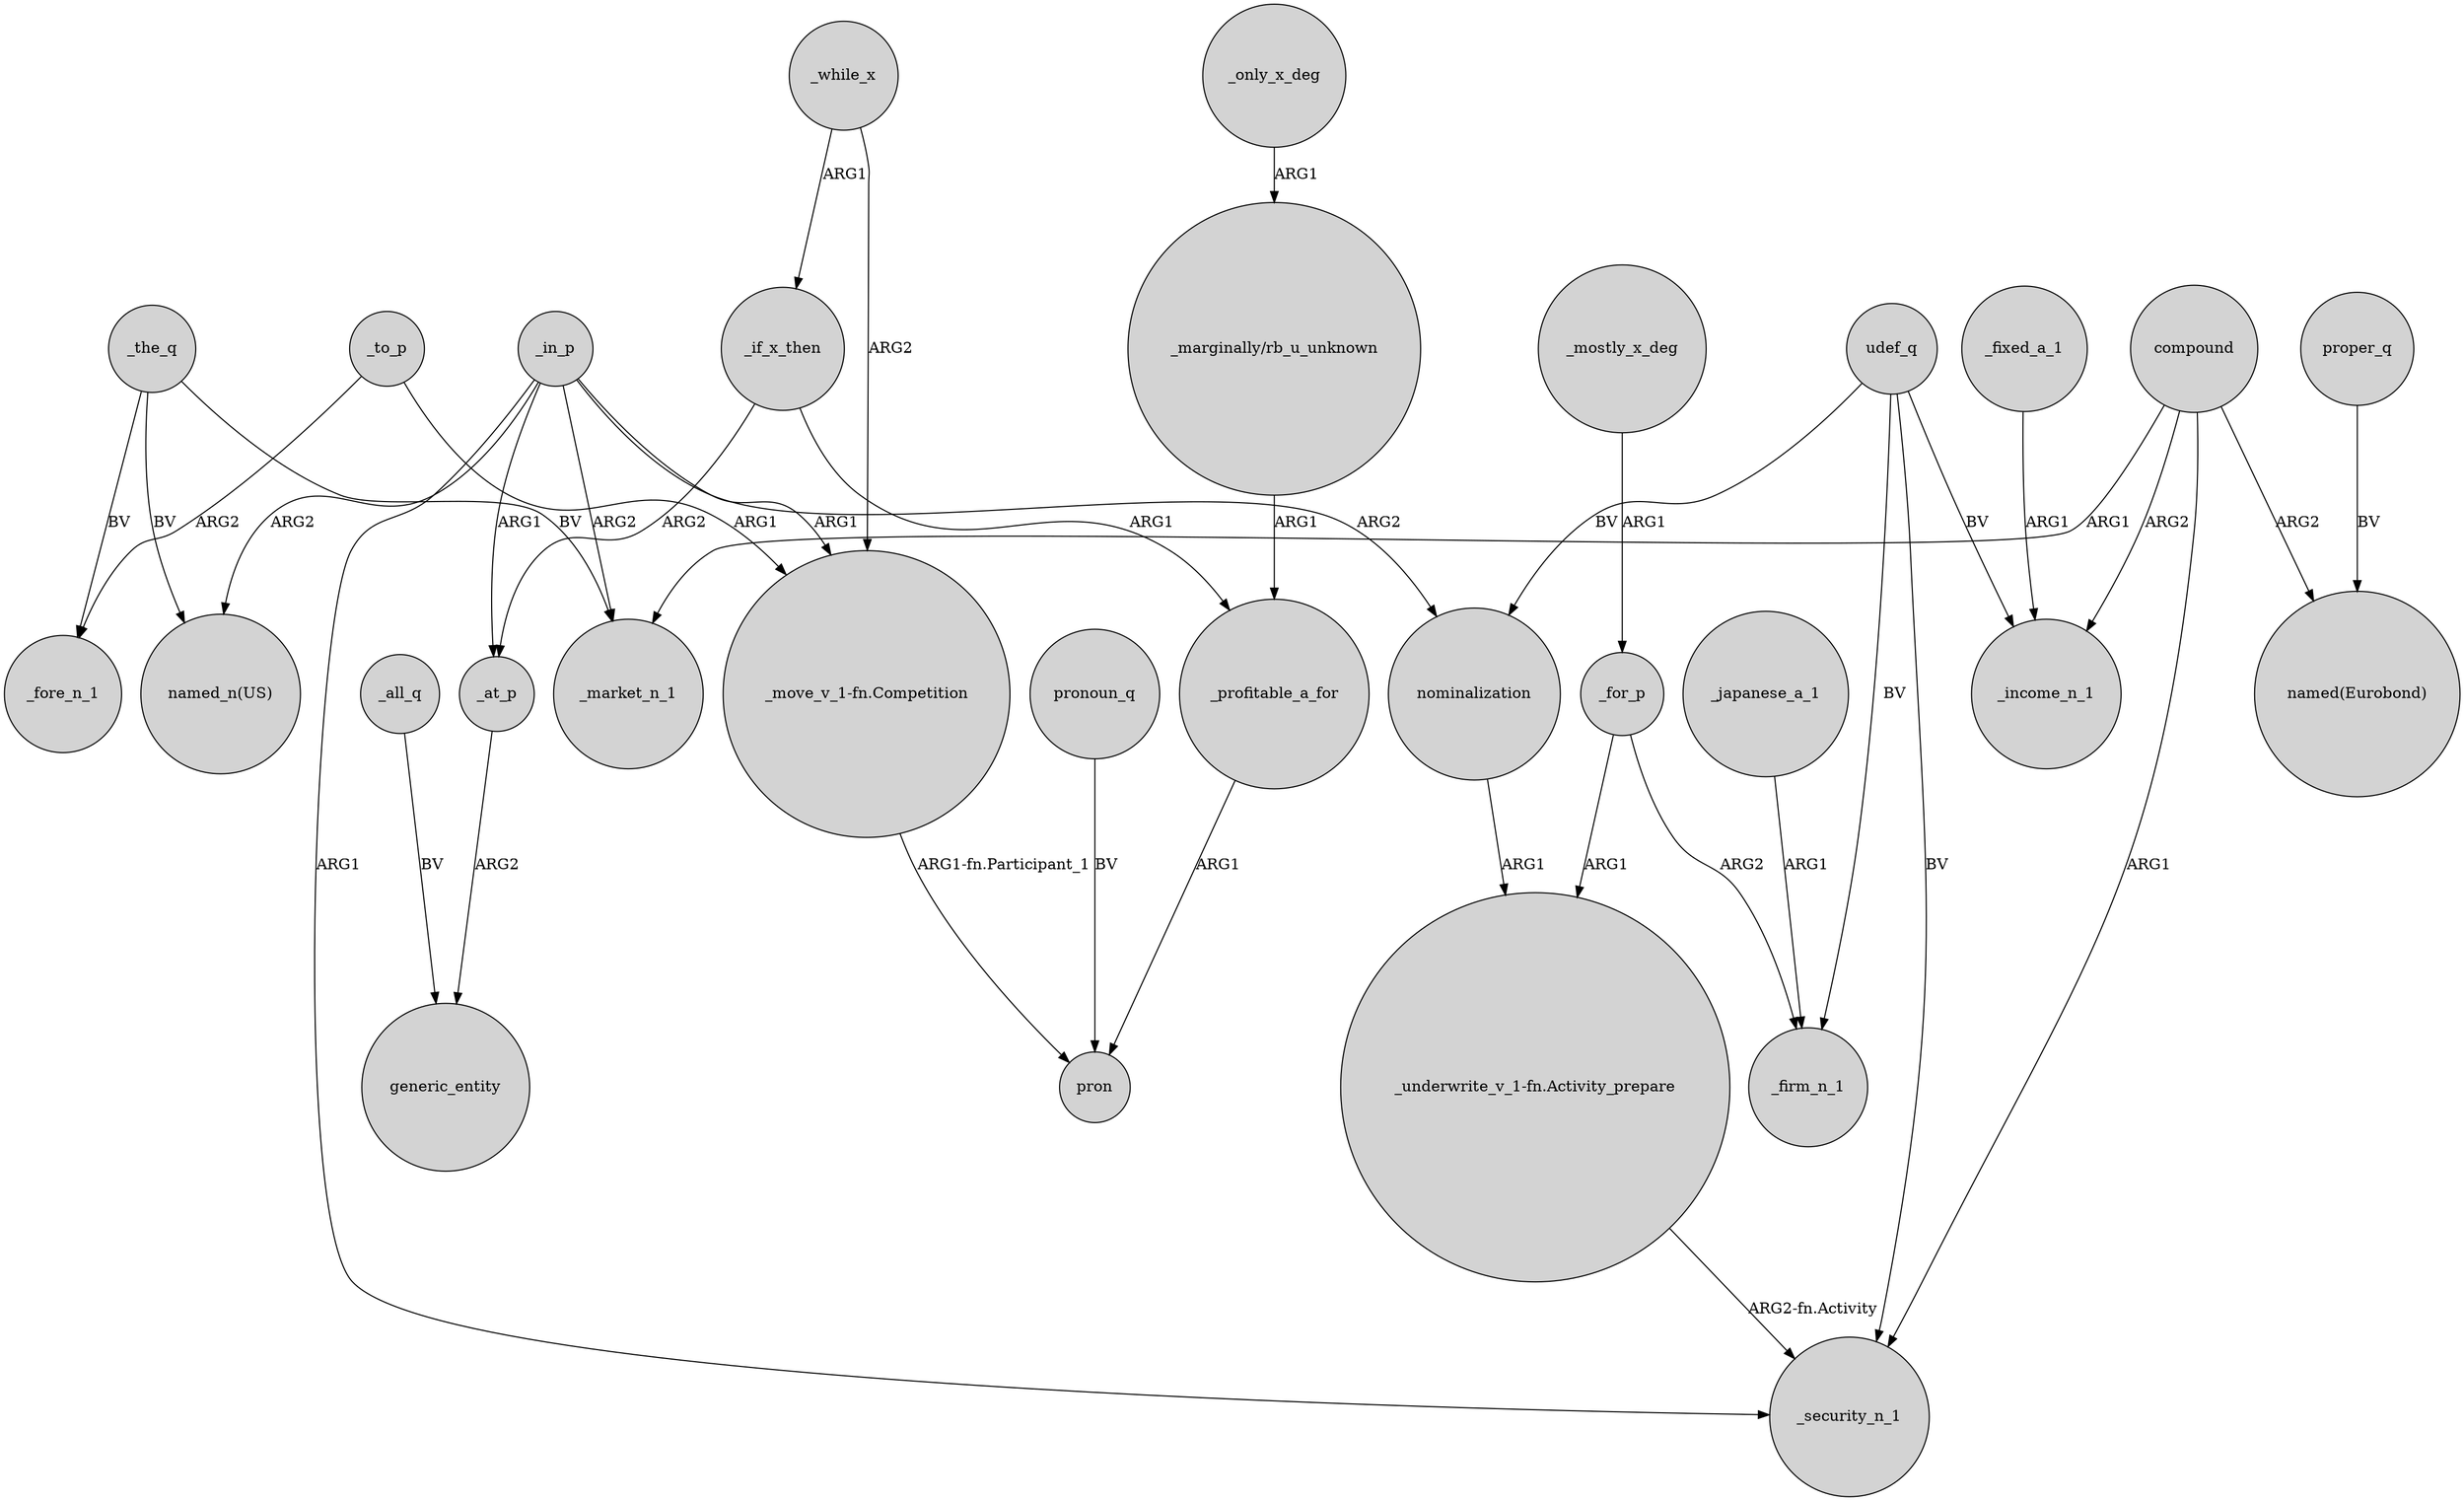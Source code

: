 digraph {
	node [shape=circle style=filled]
	_to_p -> _fore_n_1 [label=ARG2]
	_in_p -> "named_n(US)" [label=ARG2]
	_the_q -> "named_n(US)" [label=BV]
	_the_q -> _fore_n_1 [label=BV]
	_mostly_x_deg -> _for_p [label=ARG1]
	_in_p -> _at_p [label=ARG1]
	udef_q -> _income_n_1 [label=BV]
	udef_q -> nominalization [label=BV]
	_in_p -> "_move_v_1-fn.Competition" [label=ARG1]
	"_underwrite_v_1-fn.Activity_prepare" -> _security_n_1 [label="ARG2-fn.Activity"]
	udef_q -> _security_n_1 [label=BV]
	_for_p -> _firm_n_1 [label=ARG2]
	"_marginally/rb_u_unknown" -> _profitable_a_for [label=ARG1]
	_for_p -> "_underwrite_v_1-fn.Activity_prepare" [label=ARG1]
	udef_q -> _firm_n_1 [label=BV]
	_all_q -> generic_entity [label=BV]
	_the_q -> _market_n_1 [label=BV]
	_while_x -> _if_x_then [label=ARG1]
	compound -> "named(Eurobond)" [label=ARG2]
	pronoun_q -> pron [label=BV]
	proper_q -> "named(Eurobond)" [label=BV]
	_in_p -> _market_n_1 [label=ARG2]
	_if_x_then -> _profitable_a_for [label=ARG1]
	compound -> _security_n_1 [label=ARG1]
	_while_x -> "_move_v_1-fn.Competition" [label=ARG2]
	_to_p -> "_move_v_1-fn.Competition" [label=ARG1]
	_fixed_a_1 -> _income_n_1 [label=ARG1]
	nominalization -> "_underwrite_v_1-fn.Activity_prepare" [label=ARG1]
	_if_x_then -> _at_p [label=ARG2]
	_profitable_a_for -> pron [label=ARG1]
	compound -> _market_n_1 [label=ARG1]
	_in_p -> nominalization [label=ARG2]
	_japanese_a_1 -> _firm_n_1 [label=ARG1]
	_only_x_deg -> "_marginally/rb_u_unknown" [label=ARG1]
	compound -> _income_n_1 [label=ARG2]
	_in_p -> _security_n_1 [label=ARG1]
	_at_p -> generic_entity [label=ARG2]
	"_move_v_1-fn.Competition" -> pron [label="ARG1-fn.Participant_1"]
}
